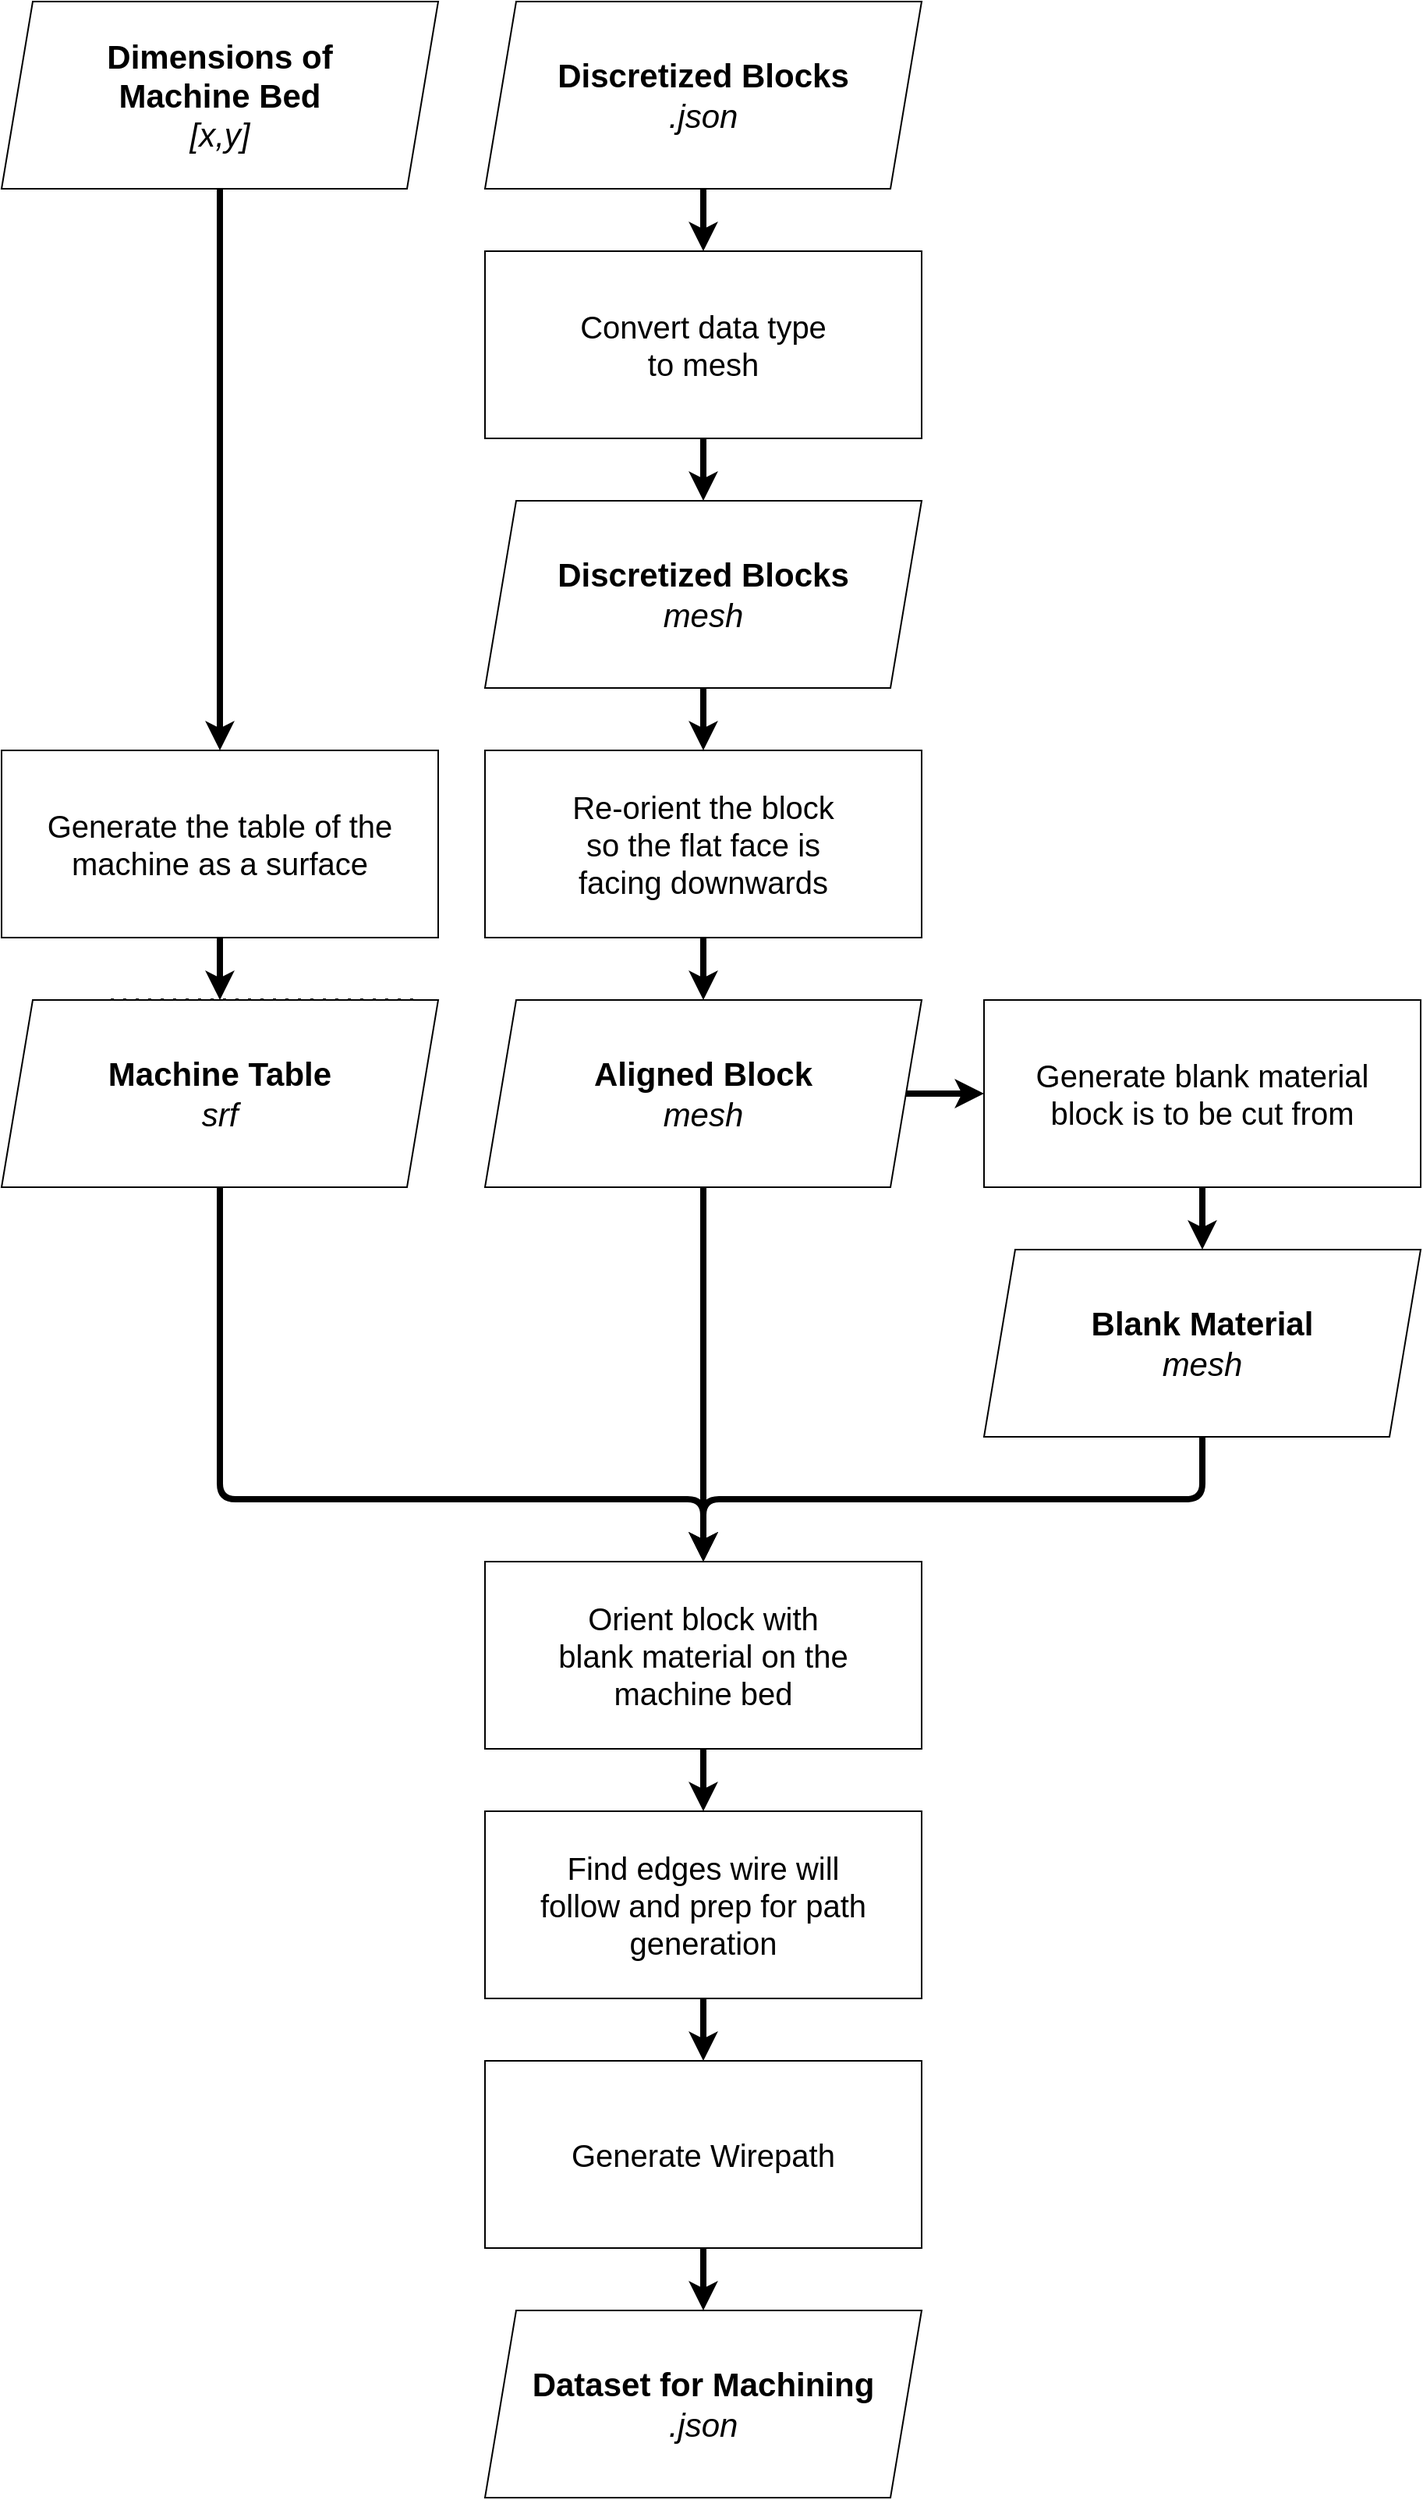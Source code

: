 <mxfile>
    <diagram id="JAw7IhU1PAZ10MtZ-DYA" name="Page-1">
        <mxGraphModel dx="2112" dy="3444" grid="1" gridSize="10" guides="1" tooltips="1" connect="1" arrows="1" fold="1" page="1" pageScale="1" pageWidth="1920" pageHeight="1200" math="0" shadow="0">
            <root>
                <mxCell id="0"/>
                <mxCell id="1" parent="0"/>
                <mxCell id="22" value="" style="edgeStyle=none;html=1;fontSize=20;strokeWidth=4;" edge="1" parent="1" source="2" target="21">
                    <mxGeometry relative="1" as="geometry"/>
                </mxCell>
                <mxCell id="2" value="&lt;span style=&quot;font-size: 20px&quot;&gt;Convert data type&lt;/span&gt;&lt;br style=&quot;font-size: 20px&quot;&gt;&lt;span style=&quot;font-size: 20px&quot;&gt;to mesh&lt;/span&gt;" style="rounded=0;whiteSpace=wrap;html=1;" vertex="1" parent="1">
                    <mxGeometry x="760" y="80" width="280" height="120" as="geometry"/>
                </mxCell>
                <mxCell id="16" value="" style="endArrow=none;dashed=1;html=1;dashPattern=1 3;strokeWidth=2;fontSize=20;" edge="1" parent="1">
                    <mxGeometry width="50" height="50" relative="1" as="geometry">
                        <mxPoint x="520" y="560" as="sourcePoint"/>
                        <mxPoint x="720" y="560" as="targetPoint"/>
                    </mxGeometry>
                </mxCell>
                <mxCell id="20" value="" style="edgeStyle=none;html=1;fontSize=20;strokeWidth=4;" edge="1" parent="1" source="19" target="2">
                    <mxGeometry relative="1" as="geometry"/>
                </mxCell>
                <mxCell id="19" value="&lt;b style=&quot;font-size: 21px&quot;&gt;Discretized Blocks&lt;/b&gt;&lt;br style=&quot;font-size: 21px&quot;&gt;&lt;i style=&quot;font-size: 21px&quot;&gt;.json&lt;/i&gt;" style="shape=parallelogram;perimeter=parallelogramPerimeter;whiteSpace=wrap;html=1;fixedSize=1;fontSize=12;rounded=0;" vertex="1" parent="1">
                    <mxGeometry x="760" y="-80" width="280" height="120" as="geometry"/>
                </mxCell>
                <mxCell id="24" value="" style="edgeStyle=none;html=1;fontSize=20;strokeWidth=4;" edge="1" parent="1" source="21" target="23">
                    <mxGeometry relative="1" as="geometry"/>
                </mxCell>
                <mxCell id="21" value="&lt;b style=&quot;font-size: 21px&quot;&gt;Discretized Blocks&lt;/b&gt;&lt;br style=&quot;font-size: 21px&quot;&gt;&lt;i style=&quot;font-size: 21px&quot;&gt;mesh&lt;/i&gt;" style="shape=parallelogram;perimeter=parallelogramPerimeter;whiteSpace=wrap;html=1;fixedSize=1;fontSize=12;rounded=0;" vertex="1" parent="1">
                    <mxGeometry x="760" y="240" width="280" height="120" as="geometry"/>
                </mxCell>
                <mxCell id="27" value="" style="edgeStyle=none;html=1;fontSize=20;strokeWidth=4;" edge="1" parent="1" source="23" target="25">
                    <mxGeometry relative="1" as="geometry"/>
                </mxCell>
                <mxCell id="23" value="&lt;span style=&quot;font-size: 20px&quot;&gt;Re-orient the block&lt;/span&gt;&lt;br style=&quot;font-size: 20px&quot;&gt;&lt;span style=&quot;font-size: 20px&quot;&gt;so the flat face is&lt;/span&gt;&lt;br style=&quot;font-size: 20px&quot;&gt;&lt;span style=&quot;font-size: 20px&quot;&gt;facing downwards&lt;/span&gt;" style="rounded=0;whiteSpace=wrap;html=1;" vertex="1" parent="1">
                    <mxGeometry x="760" y="400" width="280" height="120" as="geometry"/>
                </mxCell>
                <mxCell id="28" value="" style="edgeStyle=none;html=1;fontSize=20;strokeWidth=4;" edge="1" parent="1" source="25" target="26">
                    <mxGeometry relative="1" as="geometry"/>
                </mxCell>
                <mxCell id="39" style="edgeStyle=orthogonalEdgeStyle;html=1;entryX=0.5;entryY=0;entryDx=0;entryDy=0;fontSize=20;strokeWidth=4;" edge="1" parent="1" source="25" target="37">
                    <mxGeometry relative="1" as="geometry"/>
                </mxCell>
                <mxCell id="25" value="&lt;b style=&quot;font-size: 21px&quot;&gt;Aligned Block&lt;/b&gt;&lt;br style=&quot;font-size: 21px&quot;&gt;&lt;i style=&quot;font-size: 21px&quot;&gt;mesh&lt;/i&gt;" style="shape=parallelogram;perimeter=parallelogramPerimeter;whiteSpace=wrap;html=1;fixedSize=1;fontSize=12;rounded=0;" vertex="1" parent="1">
                    <mxGeometry x="760" y="560" width="280" height="120" as="geometry"/>
                </mxCell>
                <mxCell id="30" value="" style="edgeStyle=none;html=1;fontSize=20;strokeWidth=4;" edge="1" parent="1" source="26" target="29">
                    <mxGeometry relative="1" as="geometry"/>
                </mxCell>
                <mxCell id="26" value="&lt;span style=&quot;font-size: 20px&quot;&gt;Generate blank material&lt;/span&gt;&lt;br style=&quot;font-size: 20px&quot;&gt;&lt;span style=&quot;font-size: 20px&quot;&gt;block is to be cut from&lt;/span&gt;" style="rounded=0;whiteSpace=wrap;html=1;" vertex="1" parent="1">
                    <mxGeometry x="1080" y="560" width="280" height="120" as="geometry"/>
                </mxCell>
                <mxCell id="40" style="edgeStyle=orthogonalEdgeStyle;html=1;entryX=0.5;entryY=0;entryDx=0;entryDy=0;fontSize=20;strokeWidth=4;" edge="1" parent="1" source="29" target="37">
                    <mxGeometry relative="1" as="geometry">
                        <Array as="points">
                            <mxPoint x="1220" y="880"/>
                            <mxPoint x="900" y="880"/>
                        </Array>
                    </mxGeometry>
                </mxCell>
                <mxCell id="29" value="&lt;b style=&quot;font-size: 21px&quot;&gt;Blank Material&lt;/b&gt;&lt;br style=&quot;font-size: 21px&quot;&gt;&lt;i style=&quot;font-size: 21px&quot;&gt;mesh&lt;/i&gt;" style="shape=parallelogram;perimeter=parallelogramPerimeter;whiteSpace=wrap;html=1;fixedSize=1;fontSize=12;rounded=0;" vertex="1" parent="1">
                    <mxGeometry x="1080" y="720" width="280" height="120" as="geometry"/>
                </mxCell>
                <mxCell id="34" style="edgeStyle=none;html=1;fontSize=20;strokeWidth=4;" edge="1" parent="1" source="31" target="32">
                    <mxGeometry relative="1" as="geometry"/>
                </mxCell>
                <mxCell id="31" value="&lt;b style=&quot;font-size: 21px&quot;&gt;Dimensions of &lt;br&gt;Machine Bed&lt;/b&gt;&lt;br style=&quot;font-size: 21px&quot;&gt;&lt;span style=&quot;font-size: 21px&quot;&gt;&lt;i&gt;[x,y]&lt;/i&gt;&lt;/span&gt;" style="shape=parallelogram;perimeter=parallelogramPerimeter;whiteSpace=wrap;html=1;fixedSize=1;fontSize=12;rounded=0;" vertex="1" parent="1">
                    <mxGeometry x="450" y="-80" width="280" height="120" as="geometry"/>
                </mxCell>
                <mxCell id="36" value="" style="edgeStyle=none;html=1;fontSize=20;strokeWidth=4;" edge="1" parent="1" source="32" target="35">
                    <mxGeometry relative="1" as="geometry"/>
                </mxCell>
                <mxCell id="32" value="&lt;span style=&quot;font-size: 20px&quot;&gt;Generate the table of the machine as a surface&lt;/span&gt;" style="rounded=0;whiteSpace=wrap;html=1;" vertex="1" parent="1">
                    <mxGeometry x="450" y="400" width="280" height="120" as="geometry"/>
                </mxCell>
                <mxCell id="38" style="edgeStyle=orthogonalEdgeStyle;html=1;entryX=0.5;entryY=0;entryDx=0;entryDy=0;fontSize=20;strokeWidth=4;" edge="1" parent="1" source="35" target="37">
                    <mxGeometry relative="1" as="geometry">
                        <Array as="points">
                            <mxPoint x="590" y="880"/>
                            <mxPoint x="900" y="880"/>
                        </Array>
                    </mxGeometry>
                </mxCell>
                <mxCell id="35" value="&lt;b style=&quot;font-size: 21px&quot;&gt;Machine Table&lt;/b&gt;&lt;br style=&quot;font-size: 21px&quot;&gt;&lt;i style=&quot;font-size: 21px&quot;&gt;srf&lt;/i&gt;" style="shape=parallelogram;perimeter=parallelogramPerimeter;whiteSpace=wrap;html=1;fixedSize=1;fontSize=12;rounded=0;" vertex="1" parent="1">
                    <mxGeometry x="450" y="560" width="280" height="120" as="geometry"/>
                </mxCell>
                <mxCell id="44" value="" style="edgeStyle=orthogonalEdgeStyle;html=1;fontSize=20;strokeWidth=4;" edge="1" parent="1" source="37" target="41">
                    <mxGeometry relative="1" as="geometry"/>
                </mxCell>
                <mxCell id="37" value="&lt;span style=&quot;font-size: 20px&quot;&gt;Orient block with &lt;br&gt;blank material on the &lt;br&gt;machine bed&lt;/span&gt;" style="rounded=0;whiteSpace=wrap;html=1;" vertex="1" parent="1">
                    <mxGeometry x="760" y="920" width="280" height="120" as="geometry"/>
                </mxCell>
                <mxCell id="47" value="" style="edgeStyle=orthogonalEdgeStyle;html=1;fontSize=20;strokeWidth=4;" edge="1" parent="1" source="41" target="45">
                    <mxGeometry relative="1" as="geometry"/>
                </mxCell>
                <mxCell id="41" value="&lt;span style=&quot;font-size: 20px&quot;&gt;Find edges wire will &lt;br&gt;follow and prep for path generation&lt;/span&gt;" style="rounded=0;whiteSpace=wrap;html=1;" vertex="1" parent="1">
                    <mxGeometry x="760" y="1080" width="280" height="120" as="geometry"/>
                </mxCell>
                <mxCell id="48" value="" style="edgeStyle=orthogonalEdgeStyle;html=1;fontSize=20;strokeWidth=4;" edge="1" parent="1" source="45" target="46">
                    <mxGeometry relative="1" as="geometry"/>
                </mxCell>
                <mxCell id="45" value="&lt;span style=&quot;font-size: 20px&quot;&gt;Generate Wirepath&lt;/span&gt;" style="rounded=0;whiteSpace=wrap;html=1;" vertex="1" parent="1">
                    <mxGeometry x="760" y="1240" width="280" height="120" as="geometry"/>
                </mxCell>
                <mxCell id="46" value="&lt;span style=&quot;font-size: 21px&quot;&gt;&lt;b&gt;Dataset for Machining&lt;/b&gt;&lt;/span&gt;&lt;br style=&quot;font-size: 21px&quot;&gt;&lt;i style=&quot;font-size: 21px&quot;&gt;.json&lt;/i&gt;" style="shape=parallelogram;perimeter=parallelogramPerimeter;whiteSpace=wrap;html=1;fixedSize=1;fontSize=12;rounded=0;" vertex="1" parent="1">
                    <mxGeometry x="760" y="1400" width="280" height="120" as="geometry"/>
                </mxCell>
            </root>
        </mxGraphModel>
    </diagram>
</mxfile>